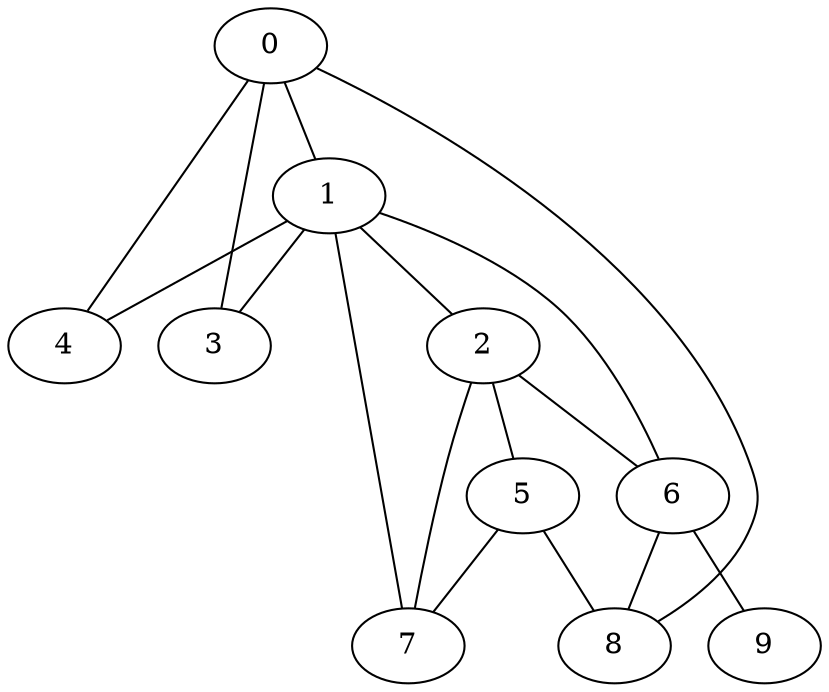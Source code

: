 
graph graphname {
    0 -- 1
0 -- 4
0 -- 3
0 -- 8
1 -- 2
1 -- 3
1 -- 4
1 -- 7
1 -- 6
2 -- 5
2 -- 6
2 -- 7
5 -- 8
5 -- 7
6 -- 9
6 -- 8

}
